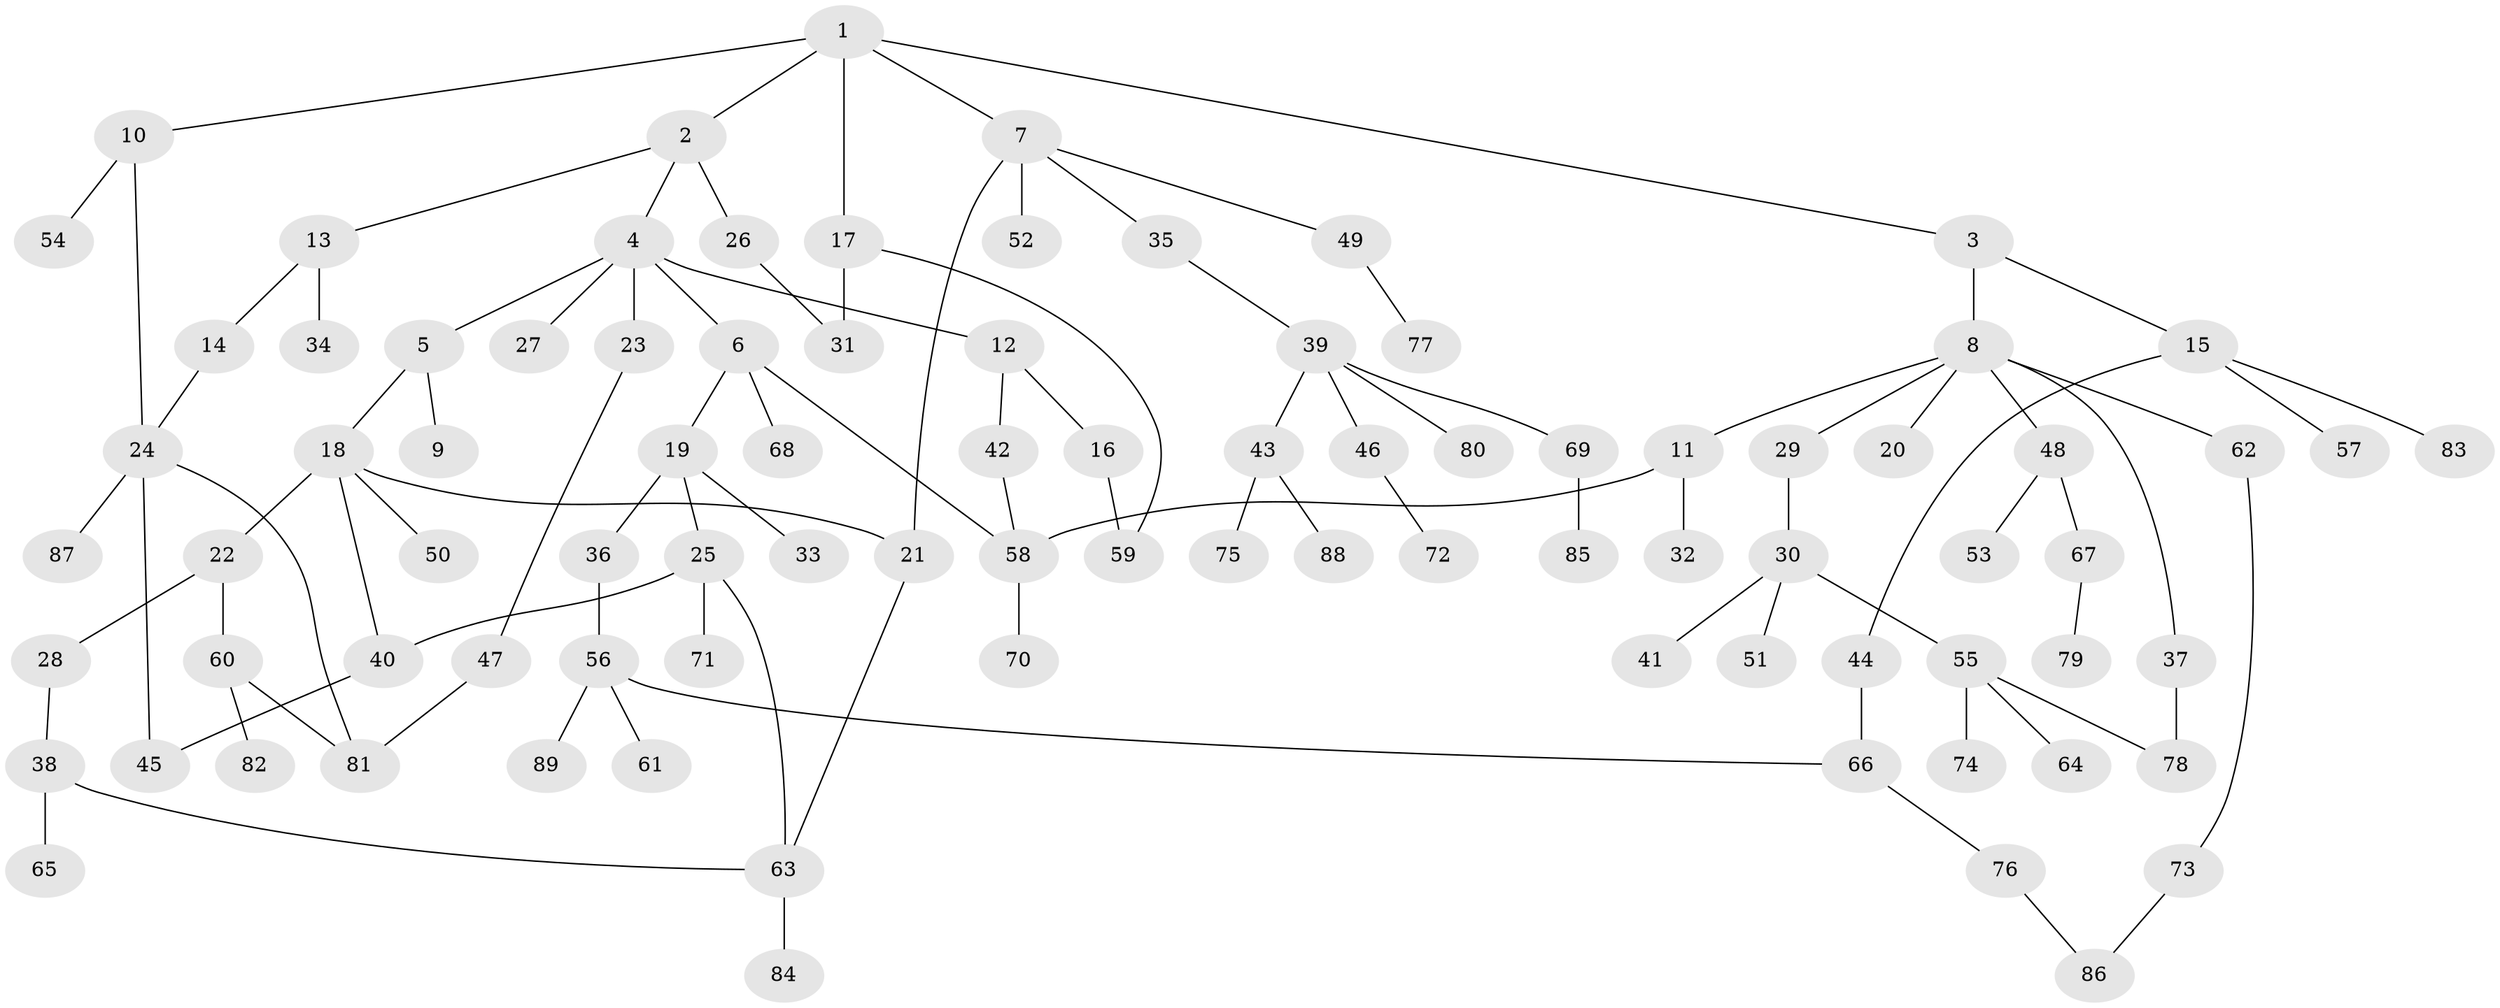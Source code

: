 // Generated by graph-tools (version 1.1) at 2025/25/03/09/25 03:25:34]
// undirected, 89 vertices, 103 edges
graph export_dot {
graph [start="1"]
  node [color=gray90,style=filled];
  1;
  2;
  3;
  4;
  5;
  6;
  7;
  8;
  9;
  10;
  11;
  12;
  13;
  14;
  15;
  16;
  17;
  18;
  19;
  20;
  21;
  22;
  23;
  24;
  25;
  26;
  27;
  28;
  29;
  30;
  31;
  32;
  33;
  34;
  35;
  36;
  37;
  38;
  39;
  40;
  41;
  42;
  43;
  44;
  45;
  46;
  47;
  48;
  49;
  50;
  51;
  52;
  53;
  54;
  55;
  56;
  57;
  58;
  59;
  60;
  61;
  62;
  63;
  64;
  65;
  66;
  67;
  68;
  69;
  70;
  71;
  72;
  73;
  74;
  75;
  76;
  77;
  78;
  79;
  80;
  81;
  82;
  83;
  84;
  85;
  86;
  87;
  88;
  89;
  1 -- 2;
  1 -- 3;
  1 -- 7;
  1 -- 10;
  1 -- 17;
  2 -- 4;
  2 -- 13;
  2 -- 26;
  3 -- 8;
  3 -- 15;
  4 -- 5;
  4 -- 6;
  4 -- 12;
  4 -- 23;
  4 -- 27;
  5 -- 9;
  5 -- 18;
  6 -- 19;
  6 -- 58;
  6 -- 68;
  7 -- 21;
  7 -- 35;
  7 -- 49;
  7 -- 52;
  8 -- 11;
  8 -- 20;
  8 -- 29;
  8 -- 37;
  8 -- 48;
  8 -- 62;
  10 -- 24;
  10 -- 54;
  11 -- 32;
  11 -- 58;
  12 -- 16;
  12 -- 42;
  13 -- 14;
  13 -- 34;
  14 -- 24;
  15 -- 44;
  15 -- 57;
  15 -- 83;
  16 -- 59;
  17 -- 31;
  17 -- 59;
  18 -- 22;
  18 -- 50;
  18 -- 21;
  18 -- 40;
  19 -- 25;
  19 -- 33;
  19 -- 36;
  21 -- 63;
  22 -- 28;
  22 -- 60;
  23 -- 47;
  24 -- 45;
  24 -- 81;
  24 -- 87;
  25 -- 40;
  25 -- 71;
  25 -- 63;
  26 -- 31;
  28 -- 38;
  29 -- 30;
  30 -- 41;
  30 -- 51;
  30 -- 55;
  35 -- 39;
  36 -- 56;
  37 -- 78;
  38 -- 63;
  38 -- 65;
  39 -- 43;
  39 -- 46;
  39 -- 69;
  39 -- 80;
  40 -- 45;
  42 -- 58;
  43 -- 75;
  43 -- 88;
  44 -- 66;
  46 -- 72;
  47 -- 81;
  48 -- 53;
  48 -- 67;
  49 -- 77;
  55 -- 64;
  55 -- 74;
  55 -- 78;
  56 -- 61;
  56 -- 89;
  56 -- 66;
  58 -- 70;
  60 -- 82;
  60 -- 81;
  62 -- 73;
  63 -- 84;
  66 -- 76;
  67 -- 79;
  69 -- 85;
  73 -- 86;
  76 -- 86;
}
